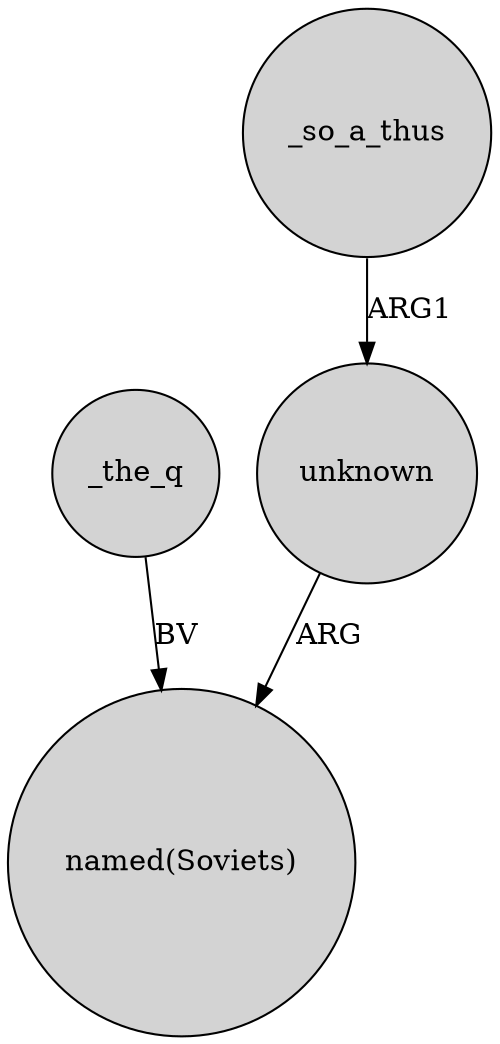 digraph {
	node [shape=circle style=filled]
	unknown -> "named(Soviets)" [label=ARG]
	_the_q -> "named(Soviets)" [label=BV]
	_so_a_thus -> unknown [label=ARG1]
}
